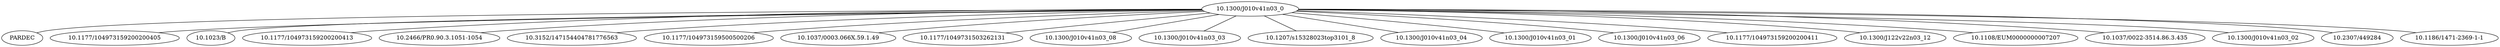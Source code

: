 strict graph mind_map186 {
	"10.1300/J010v41n03\_0" -- PARDEC
	"10.1300/J010v41n03\_0" -- "10.1177/104973159200200405"
	"10.1300/J010v41n03\_0" -- "10.1023/B"
	"10.1300/J010v41n03\_0" -- "10.1177/104973159200200413"
	"10.1300/J010v41n03\_0" -- "10.2466/PR0.90.3.1051-1054"
	"10.1300/J010v41n03\_0" -- "10.3152/147154404781776563"
	"10.1300/J010v41n03\_0" -- "10.1177/104973159500500206"
	"10.1300/J010v41n03\_0" -- "10.1037/0003.066X.59.1.49"
	"10.1300/J010v41n03\_0" -- "10.1177/1049731503262131"
	"10.1300/J010v41n03\_0" -- "10.1023/B"
	"10.1300/J010v41n03\_0" -- "10.1023/B"
	"10.1300/J010v41n03\_0" -- "10.1300/J010v41n03\_08"
	"10.1300/J010v41n03\_0" -- "10.1300/J010v41n03\_03"
	"10.1300/J010v41n03\_0" -- "10.1023/B"
	"10.1300/J010v41n03\_0" -- "10.1023/B"
	"10.1300/J010v41n03\_0" -- "10.1207/s15328023top3101\_8"
	"10.1300/J010v41n03\_0" -- "10.1023/B"
	"10.1300/J010v41n03\_0" -- "10.1300/J010v41n03\_04"
	"10.1300/J010v41n03\_0" -- "10.1300/J010v41n03\_01"
	"10.1300/J010v41n03\_0" -- "10.1300/J010v41n03\_06"
	"10.1300/J010v41n03\_0" -- "10.1177/104973159200200411"
	"10.1300/J010v41n03\_0" -- "10.1300/J122v22n03\_12"
	"10.1300/J010v41n03\_0" -- "10.1108/EUM0000000007207"
	"10.1300/J010v41n03\_0" -- "10.1037/0022-3514.86.3.435"
	"10.1300/J010v41n03\_0" -- "10.1300/J010v41n03\_02"
	"10.1300/J010v41n03\_0" -- "10.2307/449284"
	"10.1300/J010v41n03\_0" -- "10.1186/1471-2369-1-1"
}

